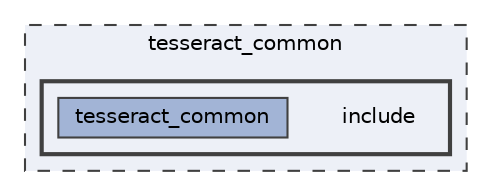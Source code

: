 digraph "tesseract_common/include"
{
 // LATEX_PDF_SIZE
  bgcolor="transparent";
  edge [fontname=Helvetica,fontsize=10,labelfontname=Helvetica,labelfontsize=10];
  node [fontname=Helvetica,fontsize=10,shape=box,height=0.2,width=0.4];
  compound=true
  subgraph clusterdir_8430b83f3af685b4c96d298a32e9aa37 {
    graph [ bgcolor="#edf0f7", pencolor="grey25", label="tesseract_common", fontname=Helvetica,fontsize=10 style="filled,dashed", URL="dir_8430b83f3af685b4c96d298a32e9aa37.html",tooltip=""]
  subgraph clusterdir_46cc00864daec5c2951e89741e62ae0b {
    graph [ bgcolor="#edf0f7", pencolor="grey25", label="", fontname=Helvetica,fontsize=10 style="filled,bold", URL="dir_46cc00864daec5c2951e89741e62ae0b.html",tooltip=""]
    dir_46cc00864daec5c2951e89741e62ae0b [shape=plaintext, label="include"];
  dir_5d5ce9008ad38671fc36f92e1d7a073e [label="tesseract_common", fillcolor="#a2b4d6", color="grey25", style="filled", URL="dir_5d5ce9008ad38671fc36f92e1d7a073e.html",tooltip=""];
  }
  }
}
